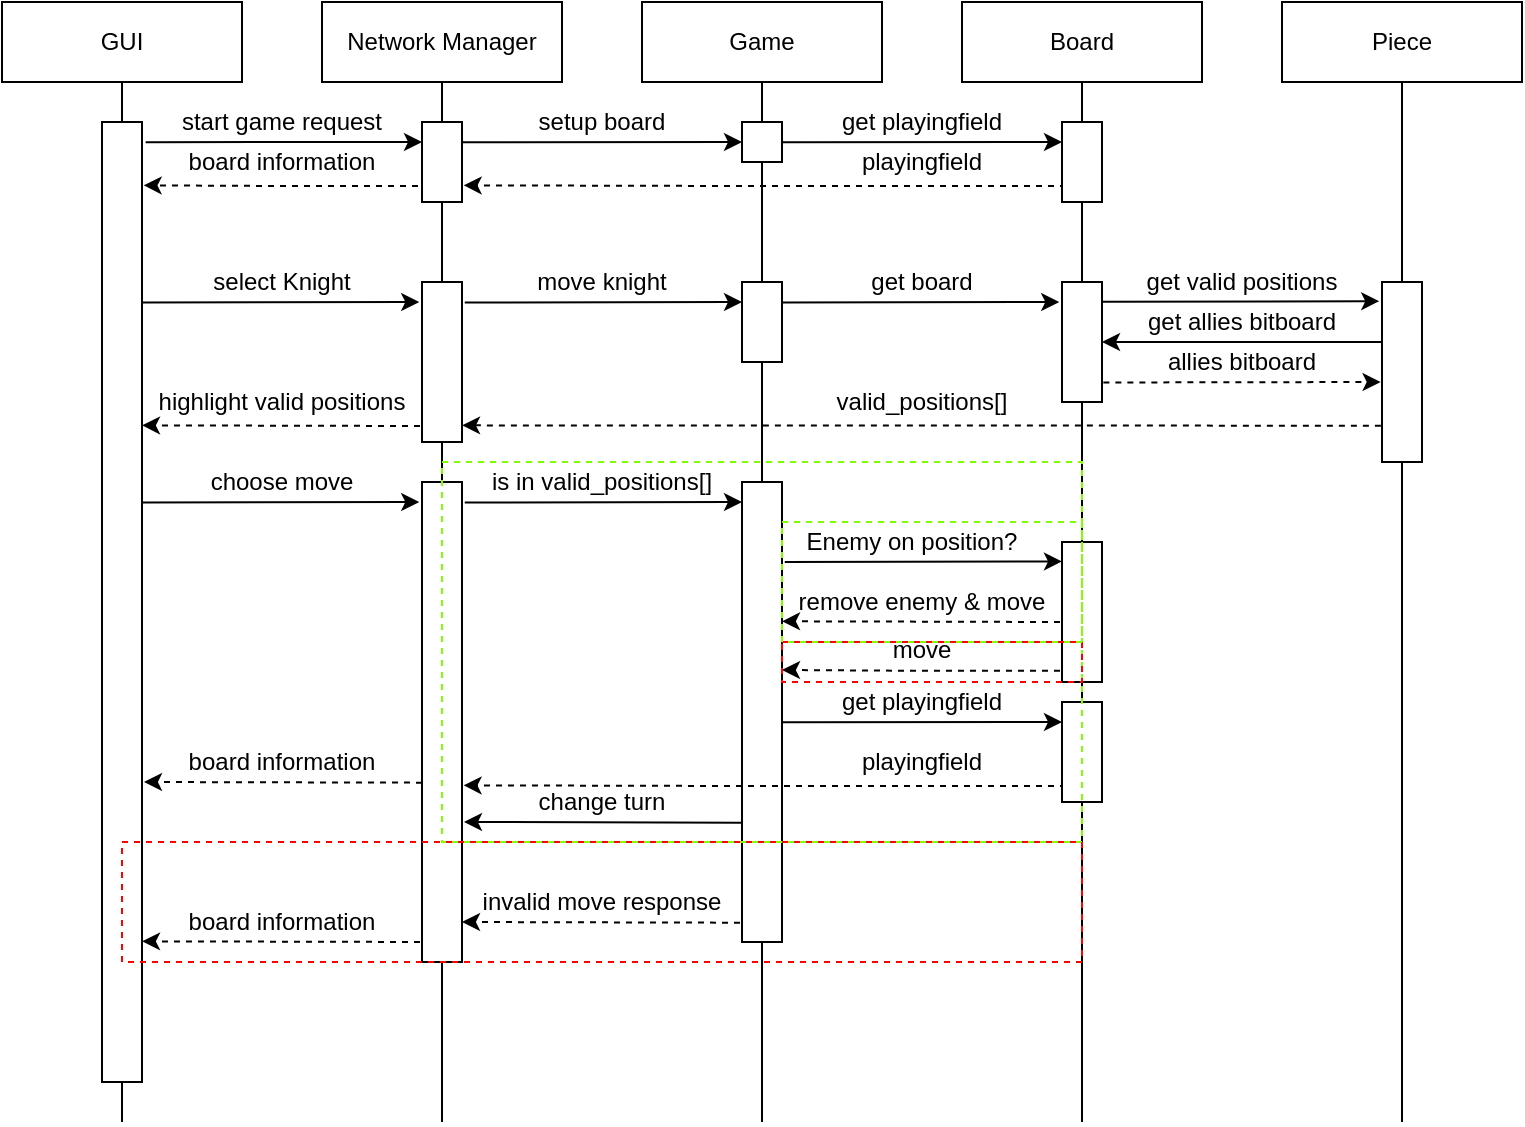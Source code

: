 <mxfile version="14.7.10" type="device"><diagram id="HSScTBdvfvGlHug1av7P" name="Page-1"><mxGraphModel dx="1049" dy="465" grid="1" gridSize="10" guides="1" tooltips="1" connect="1" arrows="1" fold="1" page="1" pageScale="1" pageWidth="1169" pageHeight="827" math="0" shadow="0"><root><mxCell id="0"/><mxCell id="1" parent="0"/><mxCell id="ZAIuYloHZSiagMyNzHW_-1" value="GUI" style="rounded=0;whiteSpace=wrap;html=1;" vertex="1" parent="1"><mxGeometry x="140" y="80" width="120" height="40" as="geometry"/></mxCell><mxCell id="ZAIuYloHZSiagMyNzHW_-2" value="Network Manager" style="rounded=0;whiteSpace=wrap;html=1;" vertex="1" parent="1"><mxGeometry x="300" y="80" width="120" height="40" as="geometry"/></mxCell><mxCell id="ZAIuYloHZSiagMyNzHW_-3" value="Game" style="rounded=0;whiteSpace=wrap;html=1;" vertex="1" parent="1"><mxGeometry x="460" y="80" width="120" height="40" as="geometry"/></mxCell><mxCell id="ZAIuYloHZSiagMyNzHW_-4" value="Board" style="rounded=0;whiteSpace=wrap;html=1;" vertex="1" parent="1"><mxGeometry x="620" y="80" width="120" height="40" as="geometry"/></mxCell><mxCell id="ZAIuYloHZSiagMyNzHW_-5" value="Piece" style="rounded=0;whiteSpace=wrap;html=1;" vertex="1" parent="1"><mxGeometry x="780" y="80" width="120" height="40" as="geometry"/></mxCell><mxCell id="ZAIuYloHZSiagMyNzHW_-7" value="" style="endArrow=none;html=1;entryX=0.5;entryY=1;entryDx=0;entryDy=0;startArrow=none;" edge="1" parent="1" source="ZAIuYloHZSiagMyNzHW_-12" target="ZAIuYloHZSiagMyNzHW_-1"><mxGeometry width="50" height="50" relative="1" as="geometry"><mxPoint x="200" y="640" as="sourcePoint"/><mxPoint x="640" y="220" as="targetPoint"/></mxGeometry></mxCell><mxCell id="ZAIuYloHZSiagMyNzHW_-8" value="" style="endArrow=none;html=1;entryX=0.5;entryY=1;entryDx=0;entryDy=0;" edge="1" parent="1" target="ZAIuYloHZSiagMyNzHW_-2"><mxGeometry width="50" height="50" relative="1" as="geometry"><mxPoint x="360" y="640" as="sourcePoint"/><mxPoint x="359.5" y="140" as="targetPoint"/></mxGeometry></mxCell><mxCell id="ZAIuYloHZSiagMyNzHW_-9" value="" style="endArrow=none;html=1;startArrow=none;" edge="1" parent="1" source="ZAIuYloHZSiagMyNzHW_-31"><mxGeometry width="50" height="50" relative="1" as="geometry"><mxPoint x="520" y="640" as="sourcePoint"/><mxPoint x="520" y="120" as="targetPoint"/></mxGeometry></mxCell><mxCell id="ZAIuYloHZSiagMyNzHW_-10" value="" style="endArrow=none;html=1;entryX=0.5;entryY=1;entryDx=0;entryDy=0;startArrow=none;" edge="1" parent="1" source="ZAIuYloHZSiagMyNzHW_-70" target="ZAIuYloHZSiagMyNzHW_-4"><mxGeometry width="50" height="50" relative="1" as="geometry"><mxPoint x="680" y="640" as="sourcePoint"/><mxPoint x="680" y="110" as="targetPoint"/></mxGeometry></mxCell><mxCell id="ZAIuYloHZSiagMyNzHW_-11" value="" style="endArrow=none;html=1;entryX=0.5;entryY=1;entryDx=0;entryDy=0;" edge="1" parent="1" target="ZAIuYloHZSiagMyNzHW_-5"><mxGeometry width="50" height="50" relative="1" as="geometry"><mxPoint x="840" y="640" as="sourcePoint"/><mxPoint x="839.5" y="130" as="targetPoint"/></mxGeometry></mxCell><mxCell id="ZAIuYloHZSiagMyNzHW_-12" value="" style="rounded=0;whiteSpace=wrap;html=1;" vertex="1" parent="1"><mxGeometry x="190" y="140" width="20" height="480" as="geometry"/></mxCell><mxCell id="ZAIuYloHZSiagMyNzHW_-13" value="" style="endArrow=none;html=1;entryX=0.5;entryY=1;entryDx=0;entryDy=0;" edge="1" parent="1" target="ZAIuYloHZSiagMyNzHW_-12"><mxGeometry width="50" height="50" relative="1" as="geometry"><mxPoint x="200" y="640" as="sourcePoint"/><mxPoint x="200" y="120" as="targetPoint"/></mxGeometry></mxCell><mxCell id="ZAIuYloHZSiagMyNzHW_-15" style="edgeStyle=orthogonalEdgeStyle;rounded=0;orthogonalLoop=1;jettySize=auto;html=1;exitX=0;exitY=0.25;exitDx=0;exitDy=0;entryX=1.041;entryY=0.066;entryDx=0;entryDy=0;entryPerimeter=0;dashed=1" edge="1" parent="1" source="ZAIuYloHZSiagMyNzHW_-14" target="ZAIuYloHZSiagMyNzHW_-12"><mxGeometry relative="1" as="geometry"><mxPoint x="300" y="160" as="targetPoint"/><Array as="points"><mxPoint x="350" y="172"/><mxPoint x="280" y="172"/></Array></mxGeometry></mxCell><mxCell id="ZAIuYloHZSiagMyNzHW_-14" value="" style="rounded=0;whiteSpace=wrap;html=1;" vertex="1" parent="1"><mxGeometry x="350" y="140" width="20" height="40" as="geometry"/></mxCell><mxCell id="ZAIuYloHZSiagMyNzHW_-17" value="" style="endArrow=classic;html=1;entryX=0;entryY=0.25;entryDx=0;entryDy=0;exitX=1.091;exitY=0.021;exitDx=0;exitDy=0;exitPerimeter=0;" edge="1" parent="1" source="ZAIuYloHZSiagMyNzHW_-12" target="ZAIuYloHZSiagMyNzHW_-14"><mxGeometry width="50" height="50" relative="1" as="geometry"><mxPoint x="290" y="190" as="sourcePoint"/><mxPoint x="340" y="140" as="targetPoint"/></mxGeometry></mxCell><mxCell id="ZAIuYloHZSiagMyNzHW_-18" value="" style="rounded=0;whiteSpace=wrap;html=1;" vertex="1" parent="1"><mxGeometry x="510" y="140" width="20" height="20" as="geometry"/></mxCell><mxCell id="ZAIuYloHZSiagMyNzHW_-19" value="" style="endArrow=classic;html=1;entryX=0;entryY=0.5;entryDx=0;entryDy=0;exitX=1.091;exitY=0.021;exitDx=0;exitDy=0;exitPerimeter=0;" edge="1" parent="1" target="ZAIuYloHZSiagMyNzHW_-18"><mxGeometry width="50" height="50" relative="1" as="geometry"><mxPoint x="370.0" y="150.08" as="sourcePoint"/><mxPoint x="508.18" y="150" as="targetPoint"/></mxGeometry></mxCell><mxCell id="ZAIuYloHZSiagMyNzHW_-22" value="start game request" style="text;html=1;strokeColor=none;fillColor=none;align=center;verticalAlign=middle;whiteSpace=wrap;rounded=0;" vertex="1" parent="1"><mxGeometry x="225" y="130" width="110" height="20" as="geometry"/></mxCell><mxCell id="ZAIuYloHZSiagMyNzHW_-23" value="setup board" style="text;html=1;strokeColor=none;fillColor=none;align=center;verticalAlign=middle;whiteSpace=wrap;rounded=0;" vertex="1" parent="1"><mxGeometry x="400" y="130" width="80" height="20" as="geometry"/></mxCell><mxCell id="ZAIuYloHZSiagMyNzHW_-24" value="get playingfield" style="text;html=1;strokeColor=none;fillColor=none;align=center;verticalAlign=middle;whiteSpace=wrap;rounded=0;" vertex="1" parent="1"><mxGeometry x="545" y="130" width="110" height="20" as="geometry"/></mxCell><mxCell id="ZAIuYloHZSiagMyNzHW_-25" value="board information" style="text;html=1;strokeColor=none;fillColor=none;align=center;verticalAlign=middle;whiteSpace=wrap;rounded=0;" vertex="1" parent="1"><mxGeometry x="230" y="150" width="100" height="20" as="geometry"/></mxCell><mxCell id="ZAIuYloHZSiagMyNzHW_-26" value="" style="rounded=0;whiteSpace=wrap;html=1;" vertex="1" parent="1"><mxGeometry x="350" y="220" width="20" height="80" as="geometry"/></mxCell><mxCell id="ZAIuYloHZSiagMyNzHW_-29" value="select Knight" style="text;html=1;strokeColor=none;fillColor=none;align=center;verticalAlign=middle;whiteSpace=wrap;rounded=0;" vertex="1" parent="1"><mxGeometry x="220" y="210" width="120" height="20" as="geometry"/></mxCell><mxCell id="ZAIuYloHZSiagMyNzHW_-30" value="" style="endArrow=classic;html=1;exitX=1.069;exitY=0.188;exitDx=0;exitDy=0;exitPerimeter=0;entryX=0;entryY=0.25;entryDx=0;entryDy=0;" edge="1" parent="1"><mxGeometry width="50" height="50" relative="1" as="geometry"><mxPoint x="371.38" y="230.24" as="sourcePoint"/><mxPoint x="510" y="230" as="targetPoint"/></mxGeometry></mxCell><mxCell id="ZAIuYloHZSiagMyNzHW_-31" value="" style="rounded=0;whiteSpace=wrap;html=1;" vertex="1" parent="1"><mxGeometry x="510" y="220" width="20" height="40" as="geometry"/></mxCell><mxCell id="ZAIuYloHZSiagMyNzHW_-32" value="" style="endArrow=none;html=1;" edge="1" parent="1" target="ZAIuYloHZSiagMyNzHW_-31"><mxGeometry width="50" height="50" relative="1" as="geometry"><mxPoint x="520" y="640" as="sourcePoint"/><mxPoint x="520" y="120" as="targetPoint"/></mxGeometry></mxCell><mxCell id="ZAIuYloHZSiagMyNzHW_-34" value="" style="endArrow=classic;html=1;exitX=1.069;exitY=0.188;exitDx=0;exitDy=0;exitPerimeter=0;entryX=0;entryY=0.25;entryDx=0;entryDy=0;" edge="1" parent="1"><mxGeometry width="50" height="50" relative="1" as="geometry"><mxPoint x="530.0" y="230.24" as="sourcePoint"/><mxPoint x="668.62" y="230" as="targetPoint"/></mxGeometry></mxCell><mxCell id="ZAIuYloHZSiagMyNzHW_-35" value="" style="rounded=0;whiteSpace=wrap;html=1;" vertex="1" parent="1"><mxGeometry x="670" y="220" width="20" height="60" as="geometry"/></mxCell><mxCell id="ZAIuYloHZSiagMyNzHW_-36" value="" style="rounded=0;whiteSpace=wrap;html=1;" vertex="1" parent="1"><mxGeometry x="830" y="220" width="20" height="90" as="geometry"/></mxCell><mxCell id="ZAIuYloHZSiagMyNzHW_-37" value="move knight" style="text;html=1;strokeColor=none;fillColor=none;align=center;verticalAlign=middle;whiteSpace=wrap;rounded=0;" vertex="1" parent="1"><mxGeometry x="380" y="210" width="120" height="20" as="geometry"/></mxCell><mxCell id="ZAIuYloHZSiagMyNzHW_-38" value="get board" style="text;html=1;strokeColor=none;fillColor=none;align=center;verticalAlign=middle;whiteSpace=wrap;rounded=0;" vertex="1" parent="1"><mxGeometry x="540" y="210" width="120" height="20" as="geometry"/></mxCell><mxCell id="ZAIuYloHZSiagMyNzHW_-39" value="" style="endArrow=classic;html=1;exitX=1.069;exitY=0.188;exitDx=0;exitDy=0;exitPerimeter=0;entryX=0;entryY=0.25;entryDx=0;entryDy=0;" edge="1" parent="1"><mxGeometry width="50" height="50" relative="1" as="geometry"><mxPoint x="690" y="229.84" as="sourcePoint"/><mxPoint x="828.62" y="229.6" as="targetPoint"/></mxGeometry></mxCell><mxCell id="ZAIuYloHZSiagMyNzHW_-40" value="get valid positions" style="text;html=1;strokeColor=none;fillColor=none;align=center;verticalAlign=middle;whiteSpace=wrap;rounded=0;" vertex="1" parent="1"><mxGeometry x="700" y="210" width="120" height="20" as="geometry"/></mxCell><mxCell id="ZAIuYloHZSiagMyNzHW_-42" style="edgeStyle=orthogonalEdgeStyle;rounded=0;orthogonalLoop=1;jettySize=auto;html=1;exitX=0;exitY=0.75;exitDx=0;exitDy=0;" edge="1" parent="1"><mxGeometry relative="1" as="geometry"><mxPoint x="690" y="250" as="targetPoint"/><mxPoint x="830" y="250" as="sourcePoint"/><Array as="points"/></mxGeometry></mxCell><mxCell id="ZAIuYloHZSiagMyNzHW_-43" value="get allies bitboard" style="text;html=1;strokeColor=none;fillColor=none;align=center;verticalAlign=middle;whiteSpace=wrap;rounded=0;" vertex="1" parent="1"><mxGeometry x="690" y="230" width="140" height="20" as="geometry"/></mxCell><mxCell id="ZAIuYloHZSiagMyNzHW_-44" value="" style="endArrow=classic;html=1;exitX=1.069;exitY=0.188;exitDx=0;exitDy=0;exitPerimeter=0;entryX=0;entryY=0.25;entryDx=0;entryDy=0;dashed=1;" edge="1" parent="1"><mxGeometry width="50" height="50" relative="1" as="geometry"><mxPoint x="690.69" y="270.24" as="sourcePoint"/><mxPoint x="829.31" y="270" as="targetPoint"/></mxGeometry></mxCell><mxCell id="ZAIuYloHZSiagMyNzHW_-47" value="allies bitboard" style="text;html=1;strokeColor=none;fillColor=none;align=center;verticalAlign=middle;whiteSpace=wrap;rounded=0;" vertex="1" parent="1"><mxGeometry x="690" y="250" width="140" height="20" as="geometry"/></mxCell><mxCell id="ZAIuYloHZSiagMyNzHW_-48" value="" style="endArrow=classic;html=1;entryX=0;entryY=0.25;entryDx=0;entryDy=0;exitX=1.091;exitY=0.021;exitDx=0;exitDy=0;exitPerimeter=0;" edge="1" parent="1"><mxGeometry width="50" height="50" relative="1" as="geometry"><mxPoint x="530" y="150.08" as="sourcePoint"/><mxPoint x="670" y="150" as="targetPoint"/></mxGeometry></mxCell><mxCell id="ZAIuYloHZSiagMyNzHW_-49" value="" style="rounded=0;whiteSpace=wrap;html=1;" vertex="1" parent="1"><mxGeometry x="670" y="140" width="20" height="40" as="geometry"/></mxCell><mxCell id="ZAIuYloHZSiagMyNzHW_-50" style="edgeStyle=orthogonalEdgeStyle;rounded=0;orthogonalLoop=1;jettySize=auto;html=1;exitX=0;exitY=0.75;exitDx=0;exitDy=0;entryX=1.041;entryY=0.066;entryDx=0;entryDy=0;entryPerimeter=0;dashed=1" edge="1" parent="1" source="ZAIuYloHZSiagMyNzHW_-49"><mxGeometry relative="1" as="geometry"><mxPoint x="370.82" y="171.68" as="targetPoint"/><mxPoint x="510" y="150" as="sourcePoint"/><Array as="points"><mxPoint x="670" y="172"/><mxPoint x="510" y="172"/></Array></mxGeometry></mxCell><mxCell id="ZAIuYloHZSiagMyNzHW_-51" value="playingfield" style="text;html=1;strokeColor=none;fillColor=none;align=center;verticalAlign=middle;whiteSpace=wrap;rounded=0;" vertex="1" parent="1"><mxGeometry x="540" y="150" width="120" height="20" as="geometry"/></mxCell><mxCell id="ZAIuYloHZSiagMyNzHW_-57" style="edgeStyle=orthogonalEdgeStyle;rounded=0;orthogonalLoop=1;jettySize=auto;html=1;entryX=1.041;entryY=0.066;entryDx=0;entryDy=0;entryPerimeter=0;dashed=1;exitX=-0.028;exitY=0.798;exitDx=0;exitDy=0;exitPerimeter=0;" edge="1" parent="1" source="ZAIuYloHZSiagMyNzHW_-36"><mxGeometry relative="1" as="geometry"><mxPoint x="370.0" y="291.68" as="targetPoint"/><mxPoint x="669" y="292" as="sourcePoint"/><Array as="points"/></mxGeometry></mxCell><mxCell id="ZAIuYloHZSiagMyNzHW_-58" style="edgeStyle=orthogonalEdgeStyle;rounded=0;orthogonalLoop=1;jettySize=auto;html=1;entryX=1.041;entryY=0.066;entryDx=0;entryDy=0;entryPerimeter=0;dashed=1" edge="1" parent="1"><mxGeometry relative="1" as="geometry"><mxPoint x="210.0" y="291.68" as="targetPoint"/><mxPoint x="349" y="292" as="sourcePoint"/><Array as="points"><mxPoint x="349.18" y="292"/><mxPoint x="279.18" y="292"/></Array></mxGeometry></mxCell><mxCell id="ZAIuYloHZSiagMyNzHW_-59" value="" style="endArrow=classic;html=1;exitX=1.069;exitY=0.188;exitDx=0;exitDy=0;exitPerimeter=0;entryX=0;entryY=0.25;entryDx=0;entryDy=0;" edge="1" parent="1"><mxGeometry width="50" height="50" relative="1" as="geometry"><mxPoint x="210.0" y="230.24" as="sourcePoint"/><mxPoint x="348.62" y="230" as="targetPoint"/></mxGeometry></mxCell><mxCell id="ZAIuYloHZSiagMyNzHW_-60" value="highlight valid positions" style="text;html=1;strokeColor=none;fillColor=none;align=center;verticalAlign=middle;whiteSpace=wrap;rounded=0;" vertex="1" parent="1"><mxGeometry x="210" y="270" width="140" height="20" as="geometry"/></mxCell><mxCell id="ZAIuYloHZSiagMyNzHW_-61" value="valid_positions[]" style="text;html=1;strokeColor=none;fillColor=none;align=center;verticalAlign=middle;whiteSpace=wrap;rounded=0;" vertex="1" parent="1"><mxGeometry x="530" y="270" width="140" height="20" as="geometry"/></mxCell><mxCell id="ZAIuYloHZSiagMyNzHW_-62" value="" style="endArrow=classic;html=1;exitX=1.069;exitY=0.188;exitDx=0;exitDy=0;exitPerimeter=0;entryX=0;entryY=0.25;entryDx=0;entryDy=0;" edge="1" parent="1"><mxGeometry width="50" height="50" relative="1" as="geometry"><mxPoint x="210" y="330.24" as="sourcePoint"/><mxPoint x="348.62" y="330" as="targetPoint"/></mxGeometry></mxCell><mxCell id="ZAIuYloHZSiagMyNzHW_-63" value="choose move" style="text;html=1;strokeColor=none;fillColor=none;align=center;verticalAlign=middle;whiteSpace=wrap;rounded=0;" vertex="1" parent="1"><mxGeometry x="220" y="310" width="120" height="20" as="geometry"/></mxCell><mxCell id="ZAIuYloHZSiagMyNzHW_-64" value="" style="rounded=0;whiteSpace=wrap;html=1;" vertex="1" parent="1"><mxGeometry x="350" y="320" width="20" height="240" as="geometry"/></mxCell><mxCell id="ZAIuYloHZSiagMyNzHW_-65" value="" style="rounded=0;whiteSpace=wrap;html=1;" vertex="1" parent="1"><mxGeometry x="510" y="320" width="20" height="230" as="geometry"/></mxCell><mxCell id="ZAIuYloHZSiagMyNzHW_-66" value="" style="endArrow=classic;html=1;exitX=1.069;exitY=0.188;exitDx=0;exitDy=0;exitPerimeter=0;entryX=0;entryY=0.25;entryDx=0;entryDy=0;" edge="1" parent="1"><mxGeometry width="50" height="50" relative="1" as="geometry"><mxPoint x="371.38" y="330.24" as="sourcePoint"/><mxPoint x="510.0" y="330" as="targetPoint"/></mxGeometry></mxCell><mxCell id="ZAIuYloHZSiagMyNzHW_-67" value="is in valid_positions[]" style="text;html=1;strokeColor=none;fillColor=none;align=center;verticalAlign=middle;whiteSpace=wrap;rounded=0;" vertex="1" parent="1"><mxGeometry x="380" y="310" width="120" height="20" as="geometry"/></mxCell><mxCell id="ZAIuYloHZSiagMyNzHW_-68" value="" style="endArrow=classic;html=1;exitX=1.069;exitY=0.188;exitDx=0;exitDy=0;exitPerimeter=0;entryX=0;entryY=0.25;entryDx=0;entryDy=0;" edge="1" parent="1"><mxGeometry width="50" height="50" relative="1" as="geometry"><mxPoint x="531.38" y="359.95" as="sourcePoint"/><mxPoint x="670.0" y="359.71" as="targetPoint"/></mxGeometry></mxCell><mxCell id="ZAIuYloHZSiagMyNzHW_-69" value="Enemy on position?" style="text;html=1;strokeColor=none;fillColor=none;align=center;verticalAlign=middle;whiteSpace=wrap;rounded=0;" vertex="1" parent="1"><mxGeometry x="535" y="340" width="120" height="20" as="geometry"/></mxCell><mxCell id="ZAIuYloHZSiagMyNzHW_-70" value="" style="rounded=0;whiteSpace=wrap;html=1;" vertex="1" parent="1"><mxGeometry x="670" y="350" width="20" height="70" as="geometry"/></mxCell><mxCell id="ZAIuYloHZSiagMyNzHW_-71" value="" style="endArrow=none;html=1;entryX=0.5;entryY=1;entryDx=0;entryDy=0;" edge="1" parent="1" target="ZAIuYloHZSiagMyNzHW_-70"><mxGeometry width="50" height="50" relative="1" as="geometry"><mxPoint x="680" y="640" as="sourcePoint"/><mxPoint x="680" y="120" as="targetPoint"/></mxGeometry></mxCell><mxCell id="ZAIuYloHZSiagMyNzHW_-72" value="remove enemy &amp;amp; move" style="text;html=1;strokeColor=none;fillColor=none;align=center;verticalAlign=middle;whiteSpace=wrap;rounded=0;" vertex="1" parent="1"><mxGeometry x="530" y="370" width="140" height="20" as="geometry"/></mxCell><mxCell id="ZAIuYloHZSiagMyNzHW_-74" style="edgeStyle=orthogonalEdgeStyle;rounded=0;orthogonalLoop=1;jettySize=auto;html=1;entryX=1.041;entryY=0.066;entryDx=0;entryDy=0;entryPerimeter=0;dashed=1" edge="1" parent="1"><mxGeometry relative="1" as="geometry"><mxPoint x="530" y="389.65" as="targetPoint"/><mxPoint x="669" y="390" as="sourcePoint"/><Array as="points"><mxPoint x="669.18" y="389.97"/><mxPoint x="599.18" y="389.97"/></Array></mxGeometry></mxCell><mxCell id="ZAIuYloHZSiagMyNzHW_-75" style="edgeStyle=orthogonalEdgeStyle;rounded=0;orthogonalLoop=1;jettySize=auto;html=1;entryX=1.041;entryY=0.066;entryDx=0;entryDy=0;entryPerimeter=0;dashed=1" edge="1" parent="1"><mxGeometry relative="1" as="geometry"><mxPoint x="530" y="414.0" as="targetPoint"/><mxPoint x="669" y="414.35" as="sourcePoint"/><Array as="points"><mxPoint x="600" y="414"/></Array></mxGeometry></mxCell><mxCell id="ZAIuYloHZSiagMyNzHW_-79" value="move" style="text;html=1;strokeColor=none;fillColor=none;align=center;verticalAlign=middle;whiteSpace=wrap;rounded=0;" vertex="1" parent="1"><mxGeometry x="530" y="394" width="140" height="20" as="geometry"/></mxCell><mxCell id="ZAIuYloHZSiagMyNzHW_-80" value="" style="endArrow=classic;html=1;entryX=0;entryY=0.25;entryDx=0;entryDy=0;exitX=1.091;exitY=0.021;exitDx=0;exitDy=0;exitPerimeter=0;" edge="1" parent="1"><mxGeometry width="50" height="50" relative="1" as="geometry"><mxPoint x="530" y="440.08" as="sourcePoint"/><mxPoint x="670" y="440" as="targetPoint"/></mxGeometry></mxCell><mxCell id="ZAIuYloHZSiagMyNzHW_-81" value="" style="rounded=0;whiteSpace=wrap;html=1;" vertex="1" parent="1"><mxGeometry x="670" y="430" width="20" height="50" as="geometry"/></mxCell><mxCell id="ZAIuYloHZSiagMyNzHW_-82" value="get playingfield" style="text;html=1;strokeColor=none;fillColor=none;align=center;verticalAlign=middle;whiteSpace=wrap;rounded=0;" vertex="1" parent="1"><mxGeometry x="545" y="420" width="110" height="20" as="geometry"/></mxCell><mxCell id="ZAIuYloHZSiagMyNzHW_-83" style="edgeStyle=orthogonalEdgeStyle;rounded=0;orthogonalLoop=1;jettySize=auto;html=1;exitX=0;exitY=0.75;exitDx=0;exitDy=0;entryX=1.041;entryY=0.066;entryDx=0;entryDy=0;entryPerimeter=0;dashed=1" edge="1" parent="1"><mxGeometry relative="1" as="geometry"><mxPoint x="370.79" y="471.68" as="targetPoint"/><mxPoint x="669.97" y="470" as="sourcePoint"/><Array as="points"><mxPoint x="669.97" y="472"/><mxPoint x="509.97" y="472"/></Array></mxGeometry></mxCell><mxCell id="ZAIuYloHZSiagMyNzHW_-84" value="playingfield" style="text;html=1;strokeColor=none;fillColor=none;align=center;verticalAlign=middle;whiteSpace=wrap;rounded=0;" vertex="1" parent="1"><mxGeometry x="539.97" y="450" width="120" height="20" as="geometry"/></mxCell><mxCell id="ZAIuYloHZSiagMyNzHW_-87" style="edgeStyle=orthogonalEdgeStyle;rounded=0;orthogonalLoop=1;jettySize=auto;html=1;entryX=1.041;entryY=0.066;entryDx=0;entryDy=0;entryPerimeter=0;dashed=1" edge="1" parent="1"><mxGeometry relative="1" as="geometry"><mxPoint x="370" y="540.0" as="targetPoint"/><mxPoint x="509" y="540.35" as="sourcePoint"/><Array as="points"><mxPoint x="509.18" y="540.32"/><mxPoint x="439.18" y="540.32"/></Array></mxGeometry></mxCell><mxCell id="ZAIuYloHZSiagMyNzHW_-90" value="invalid move response" style="text;html=1;strokeColor=none;fillColor=none;align=center;verticalAlign=middle;whiteSpace=wrap;rounded=0;" vertex="1" parent="1"><mxGeometry x="375" y="520" width="130" height="20" as="geometry"/></mxCell><mxCell id="ZAIuYloHZSiagMyNzHW_-91" value="" style="rounded=0;whiteSpace=wrap;html=1;dashed=1;fillColor=none;strokeColor=#80FF00;" vertex="1" parent="1"><mxGeometry x="360" y="310" width="320" height="190" as="geometry"/></mxCell><mxCell id="ZAIuYloHZSiagMyNzHW_-92" value="" style="rounded=0;whiteSpace=wrap;html=1;dashed=1;fillColor=none;strokeColor=#FF0000;" vertex="1" parent="1"><mxGeometry x="530" y="400" width="150" height="20" as="geometry"/></mxCell><mxCell id="ZAIuYloHZSiagMyNzHW_-93" value="" style="rounded=0;whiteSpace=wrap;html=1;dashed=1;fillColor=none;strokeColor=#80FF00;" vertex="1" parent="1"><mxGeometry x="530" y="340" width="150" height="60" as="geometry"/></mxCell><mxCell id="ZAIuYloHZSiagMyNzHW_-94" value="" style="rounded=0;whiteSpace=wrap;html=1;dashed=1;fillColor=none;strokeColor=#FF0000;" vertex="1" parent="1"><mxGeometry x="200" y="500" width="480" height="60" as="geometry"/></mxCell><mxCell id="ZAIuYloHZSiagMyNzHW_-95" style="edgeStyle=orthogonalEdgeStyle;rounded=0;orthogonalLoop=1;jettySize=auto;html=1;entryX=1.041;entryY=0.066;entryDx=0;entryDy=0;entryPerimeter=0;dashed=1" edge="1" parent="1"><mxGeometry relative="1" as="geometry"><mxPoint x="211" y="470.0" as="targetPoint"/><mxPoint x="350" y="470.32" as="sourcePoint"/><Array as="points"><mxPoint x="350.18" y="470.32"/><mxPoint x="280.18" y="470.32"/></Array></mxGeometry></mxCell><mxCell id="ZAIuYloHZSiagMyNzHW_-96" value="board information" style="text;html=1;strokeColor=none;fillColor=none;align=center;verticalAlign=middle;whiteSpace=wrap;rounded=0;" vertex="1" parent="1"><mxGeometry x="230" y="450" width="100" height="20" as="geometry"/></mxCell><mxCell id="ZAIuYloHZSiagMyNzHW_-97" style="edgeStyle=orthogonalEdgeStyle;rounded=0;orthogonalLoop=1;jettySize=auto;html=1;entryX=1.041;entryY=0.066;entryDx=0;entryDy=0;entryPerimeter=0;dashed=1" edge="1" parent="1"><mxGeometry relative="1" as="geometry"><mxPoint x="210" y="549.67" as="targetPoint"/><mxPoint x="349" y="549.99" as="sourcePoint"/><Array as="points"><mxPoint x="349.18" y="549.99"/><mxPoint x="279.18" y="549.99"/></Array></mxGeometry></mxCell><mxCell id="ZAIuYloHZSiagMyNzHW_-98" value="board information" style="text;html=1;strokeColor=none;fillColor=none;align=center;verticalAlign=middle;whiteSpace=wrap;rounded=0;" vertex="1" parent="1"><mxGeometry x="230" y="530" width="100" height="20" as="geometry"/></mxCell><mxCell id="ZAIuYloHZSiagMyNzHW_-99" style="edgeStyle=orthogonalEdgeStyle;rounded=0;orthogonalLoop=1;jettySize=auto;html=1;entryX=1.041;entryY=0.066;entryDx=0;entryDy=0;entryPerimeter=0;" edge="1" parent="1"><mxGeometry relative="1" as="geometry"><mxPoint x="371" y="490" as="targetPoint"/><mxPoint x="510" y="490.32" as="sourcePoint"/><Array as="points"><mxPoint x="510.18" y="490.32"/><mxPoint x="440.18" y="490.32"/></Array></mxGeometry></mxCell><mxCell id="ZAIuYloHZSiagMyNzHW_-100" value="change turn" style="text;html=1;strokeColor=none;fillColor=none;align=center;verticalAlign=middle;whiteSpace=wrap;rounded=0;" vertex="1" parent="1"><mxGeometry x="390" y="470" width="100" height="20" as="geometry"/></mxCell></root></mxGraphModel></diagram></mxfile>